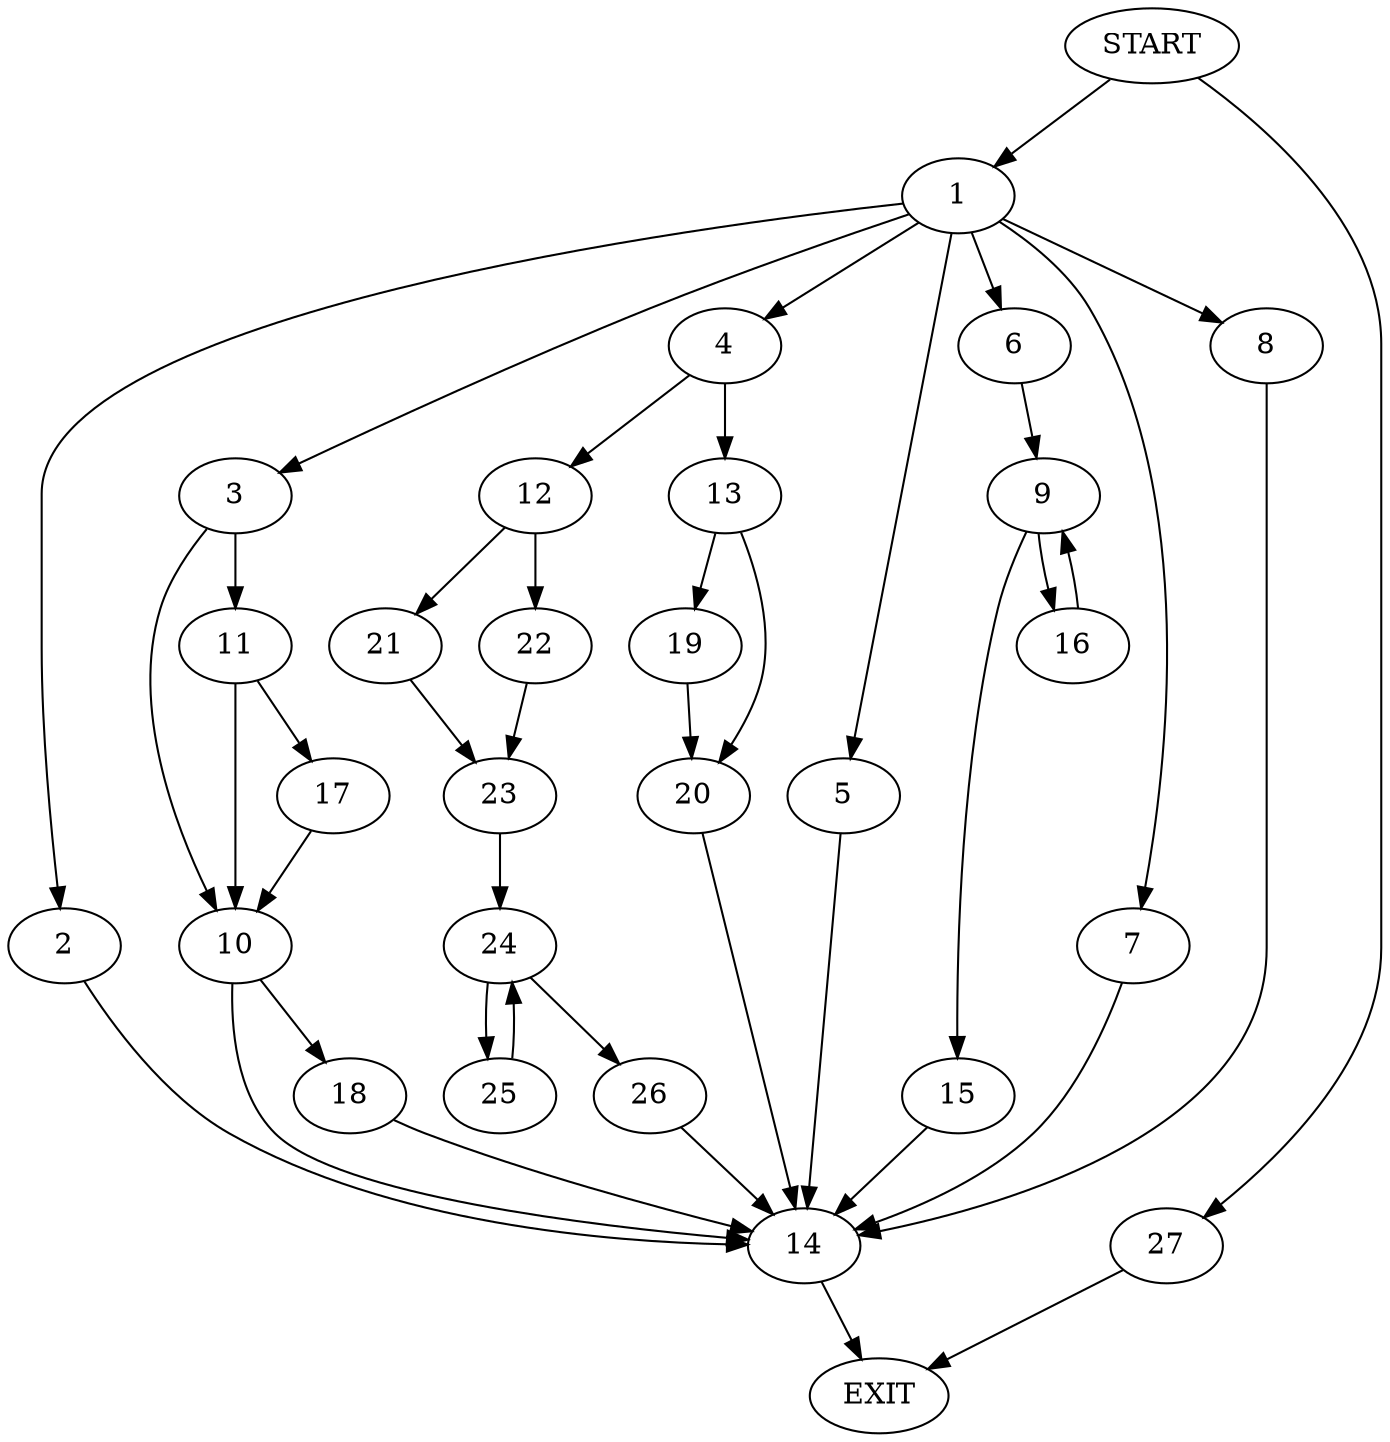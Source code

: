 digraph {
0 [label="START"]
28 [label="EXIT"]
0 -> 1
1 -> 2
1 -> 3
1 -> 4
1 -> 5
1 -> 6
1 -> 7
1 -> 8
6 -> 9
3 -> 10
3 -> 11
4 -> 12
4 -> 13
5 -> 14
7 -> 14
8 -> 14
2 -> 14
9 -> 15
9 -> 16
16 -> 9
15 -> 14
14 -> 28
11 -> 10
11 -> 17
10 -> 18
10 -> 14
17 -> 10
18 -> 14
13 -> 19
13 -> 20
12 -> 21
12 -> 22
22 -> 23
21 -> 23
23 -> 24
24 -> 25
24 -> 26
26 -> 14
25 -> 24
19 -> 20
20 -> 14
0 -> 27
27 -> 28
}
